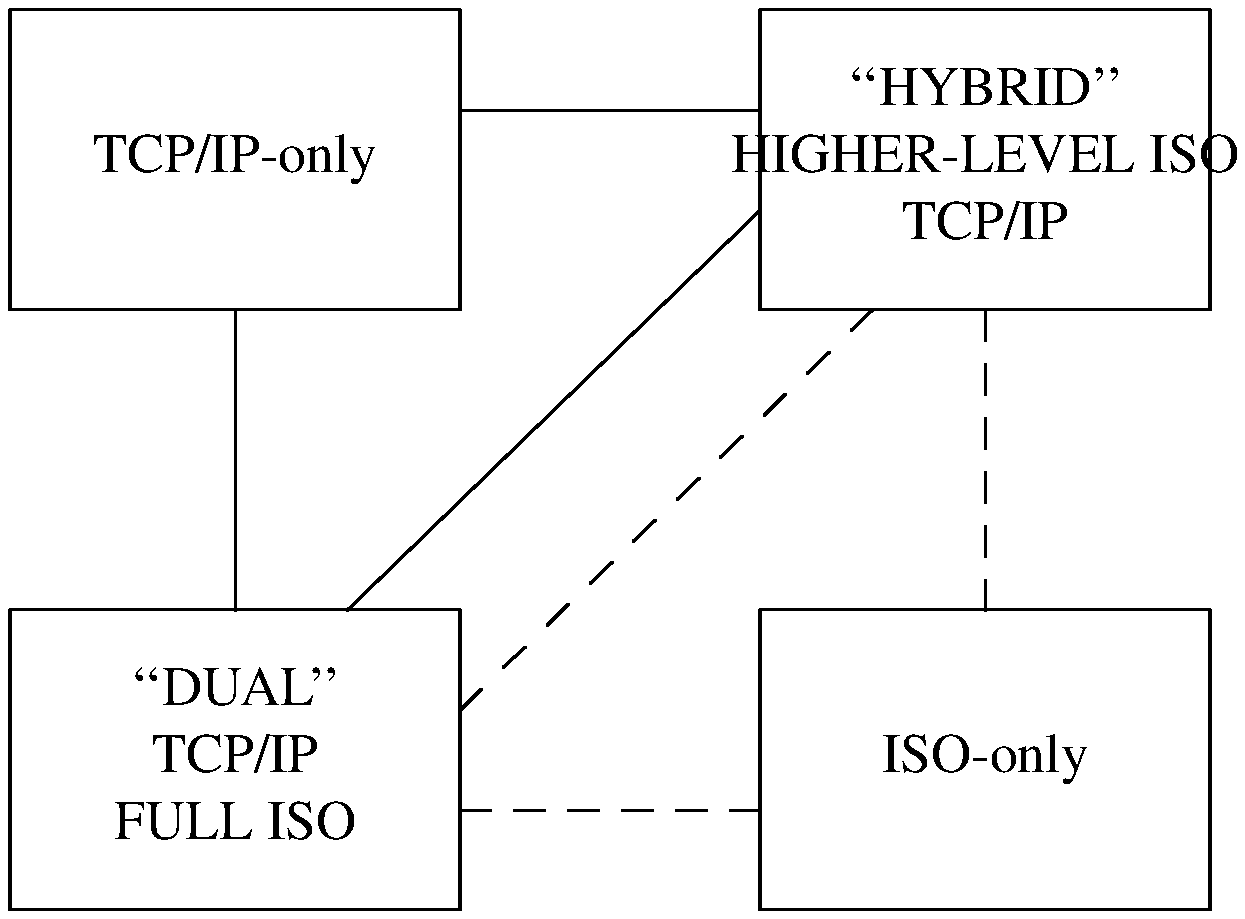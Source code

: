 .PS 6i
.ps 20
## figure 7
B1:	box "TCP/IP-only"
B2:	box "``HYBRID''" "" "HIGHER-LEVEL ISO" "" "TCP/IP" \
		with .w at (B1.e.x+linewid, B1.e.y)
B3:	box "``DUAL''" "" "TCP/IP" "" "FULL ISO" with .n at (B1.s.x, B1.s.y-lineht)
B4:	box "ISO-only" with .w at (B3.e.x+linewid, B3.e.y)
##
	line from (B1.e.x, B1.e.y+lineht/6) to (B2.w.x, B2.w.y+lineht/6)
	line from B1.s to B3.n
	line from (B2.sw.x, B2.sw.y+boxht/3) to (B3.ne.x-boxwid/4, B3.ne.y)
##
	line dashed from B2.s to B4.n
	line dashed from (B3.e.x, B3.e.y-lineht/6) to (B4.w.x, B4.w.y-lineht/6)
	line dashed from (B2.sw.x+boxwid/4, B2.sw.y) \
		    to (B3.ne.x, B3.ne.y-boxht/3)
##
.PE
